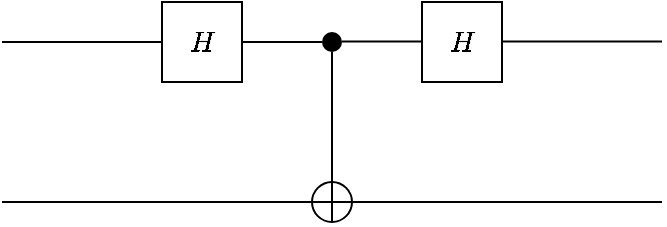 <mxfile version="24.7.17">
  <diagram name="Page-1" id="XcF_soynfZJHGR-cc36V">
    <mxGraphModel dx="455" dy="268" grid="1" gridSize="5" guides="1" tooltips="1" connect="1" arrows="1" fold="1" page="1" pageScale="1" pageWidth="1169" pageHeight="827" math="1" shadow="0">
      <root>
        <mxCell id="0" />
        <mxCell id="1" parent="0" />
        <mxCell id="7YscDTiM3nBJsTdt8dfR-1" value="" style="ellipse;whiteSpace=wrap;html=1;aspect=fixed;" vertex="1" parent="1">
          <mxGeometry x="315" y="230" width="20" height="20" as="geometry" />
        </mxCell>
        <mxCell id="7q7iui5eEN6egu7t5ZJH-1" value="$$H$$" style="whiteSpace=wrap;html=1;aspect=fixed;" parent="1" vertex="1">
          <mxGeometry x="240" y="140" width="40" height="40" as="geometry" />
        </mxCell>
        <mxCell id="7q7iui5eEN6egu7t5ZJH-2" value="" style="endArrow=none;html=1;rounded=0;entryX=0;entryY=0.5;entryDx=0;entryDy=0;" parent="1" target="7q7iui5eEN6egu7t5ZJH-1" edge="1">
          <mxGeometry width="50" height="50" relative="1" as="geometry">
            <mxPoint x="160" y="160" as="sourcePoint" />
            <mxPoint x="260" y="170" as="targetPoint" />
          </mxGeometry>
        </mxCell>
        <mxCell id="7q7iui5eEN6egu7t5ZJH-3" value="" style="endArrow=none;html=1;rounded=0;exitX=1;exitY=0.5;exitDx=0;exitDy=0;" parent="1" source="7q7iui5eEN6egu7t5ZJH-1" edge="1">
          <mxGeometry width="50" height="50" relative="1" as="geometry">
            <mxPoint x="350" y="310" as="sourcePoint" />
            <mxPoint x="320" y="160" as="targetPoint" />
          </mxGeometry>
        </mxCell>
        <mxCell id="7q7iui5eEN6egu7t5ZJH-5" value="" style="endArrow=none;html=1;rounded=0;exitX=1;exitY=0.5;exitDx=0;exitDy=0;" parent="1" edge="1">
          <mxGeometry width="50" height="50" relative="1" as="geometry">
            <mxPoint x="330" y="159.81" as="sourcePoint" />
            <mxPoint x="370" y="159.81" as="targetPoint" />
          </mxGeometry>
        </mxCell>
        <mxCell id="7q7iui5eEN6egu7t5ZJH-6" value="$$H$$" style="whiteSpace=wrap;html=1;aspect=fixed;" parent="1" vertex="1">
          <mxGeometry x="370" y="140" width="40" height="40" as="geometry" />
        </mxCell>
        <mxCell id="7q7iui5eEN6egu7t5ZJH-7" value="" style="endArrow=none;html=1;rounded=0;entryX=0;entryY=0.5;entryDx=0;entryDy=0;" parent="1" edge="1">
          <mxGeometry width="50" height="50" relative="1" as="geometry">
            <mxPoint x="410" y="159.81" as="sourcePoint" />
            <mxPoint x="490" y="159.81" as="targetPoint" />
          </mxGeometry>
        </mxCell>
        <mxCell id="7q7iui5eEN6egu7t5ZJH-9" value="" style="endArrow=none;html=1;rounded=0;" parent="1" edge="1">
          <mxGeometry width="50" height="50" relative="1" as="geometry">
            <mxPoint x="160" y="240" as="sourcePoint" />
            <mxPoint x="490" y="240" as="targetPoint" />
          </mxGeometry>
        </mxCell>
        <mxCell id="7YscDTiM3nBJsTdt8dfR-2" value="" style="endArrow=none;html=1;rounded=0;entryX=0.5;entryY=1;entryDx=0;entryDy=0;exitX=0.5;exitY=1;exitDx=0;exitDy=0;" edge="1" parent="1" source="7YscDTiM3nBJsTdt8dfR-1" target="7YscDTiM3nBJsTdt8dfR-3">
          <mxGeometry width="50" height="50" relative="1" as="geometry">
            <mxPoint x="320" y="235" as="sourcePoint" />
            <mxPoint x="320" y="165" as="targetPoint" />
          </mxGeometry>
        </mxCell>
        <mxCell id="7YscDTiM3nBJsTdt8dfR-3" value="" style="shape=ellipse;fillColor=#000000;strokeColor=none;html=1;sketch=0;" vertex="1" parent="1">
          <mxGeometry x="320" y="155" width="10" height="10" as="geometry" />
        </mxCell>
      </root>
    </mxGraphModel>
  </diagram>
</mxfile>
